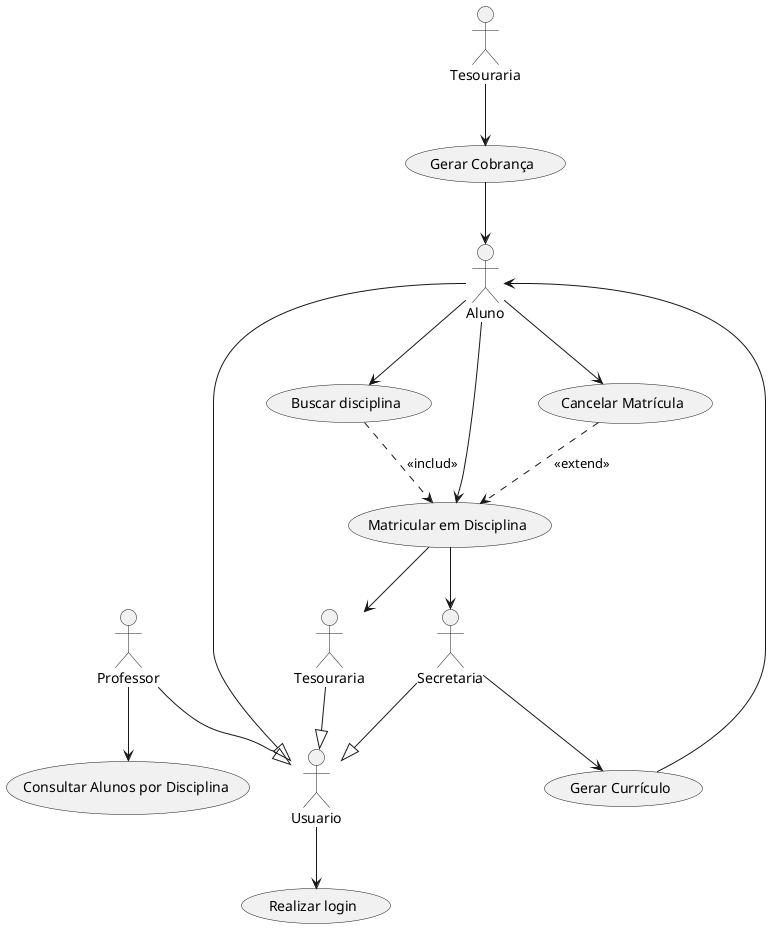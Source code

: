 @startuml

' Define os atores
actor Aluno
actor Professor
actor Secretaria
actor SistemaCobranças as "Tesouraria"
actor Usuario

Aluno--|> Usuario
Professor--|> Usuario
Secretaria--|> Usuario
Tesouraria--|> Usuario

' Define os casos de uso
usecase "Gerar Currículo" as UC1
usecase "Consultar Alunos por Disciplina" as UC2
usecase "Matricular em Disciplina" as UC3
usecase "Cancelar Matrícula" as UC4
usecase "Gerar Cobrança" as UC5
usecase "Realizar login" as UC6
usecase "Buscar disciplina" as UC7

' Define as relações entre atores e casos de uso

Usuario --> UC6

Aluno --> UC4
Aluno --> UC3
Aluno --> UC7
UC3 --> Secretaria
UC3 --> Tesouraria

UC4 ..> UC3 : <<extend>>
UC7 ..> UC3 : <<includ>>

Professor --> UC2 

Secretaria --> UC1
UC1 --> Aluno

SistemaCobranças --> UC5
UC5 --> Aluno



@enduml
